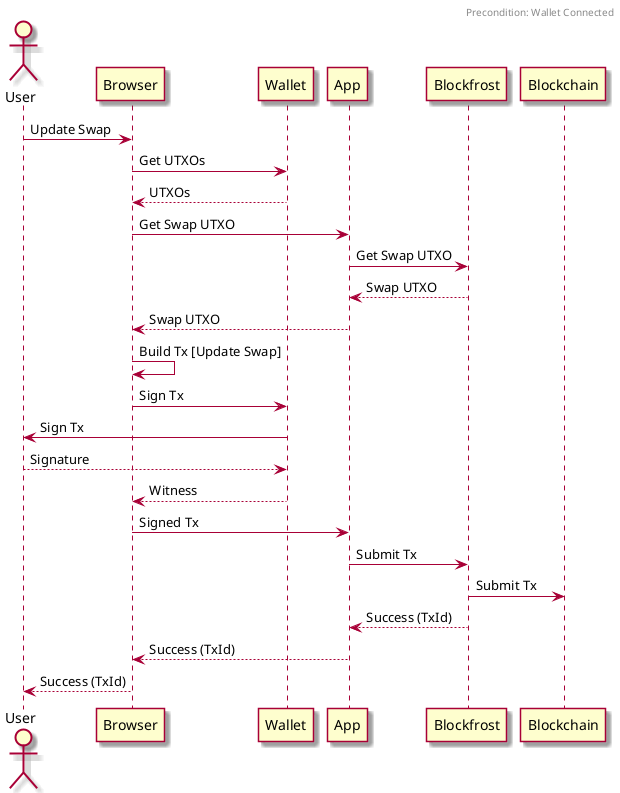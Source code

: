 @startuml update-swap

skin rose
header Precondition: Wallet Connected
actor User
User -> Browser : Update Swap
Browser -> Wallet : Get UTXOs
Wallet --> Browser : UTXOs
Browser -> App : Get Swap UTXO
App -> Blockfrost : Get Swap UTXO
Blockfrost --> App : Swap UTXO
App --> Browser : Swap UTXO
Browser -> Browser : Build Tx [Update Swap]
Browser -> Wallet: Sign Tx
Wallet -> User: Sign Tx
User --> Wallet: Signature
Wallet --> Browser : Witness
Browser -> App : Signed Tx
App -> Blockfrost : Submit Tx
Blockfrost -> Blockchain : Submit Tx
Blockfrost --> App : Success (TxId)
App --> Browser : Success (TxId)
Browser --> User : Success (TxId)

   
@enduml